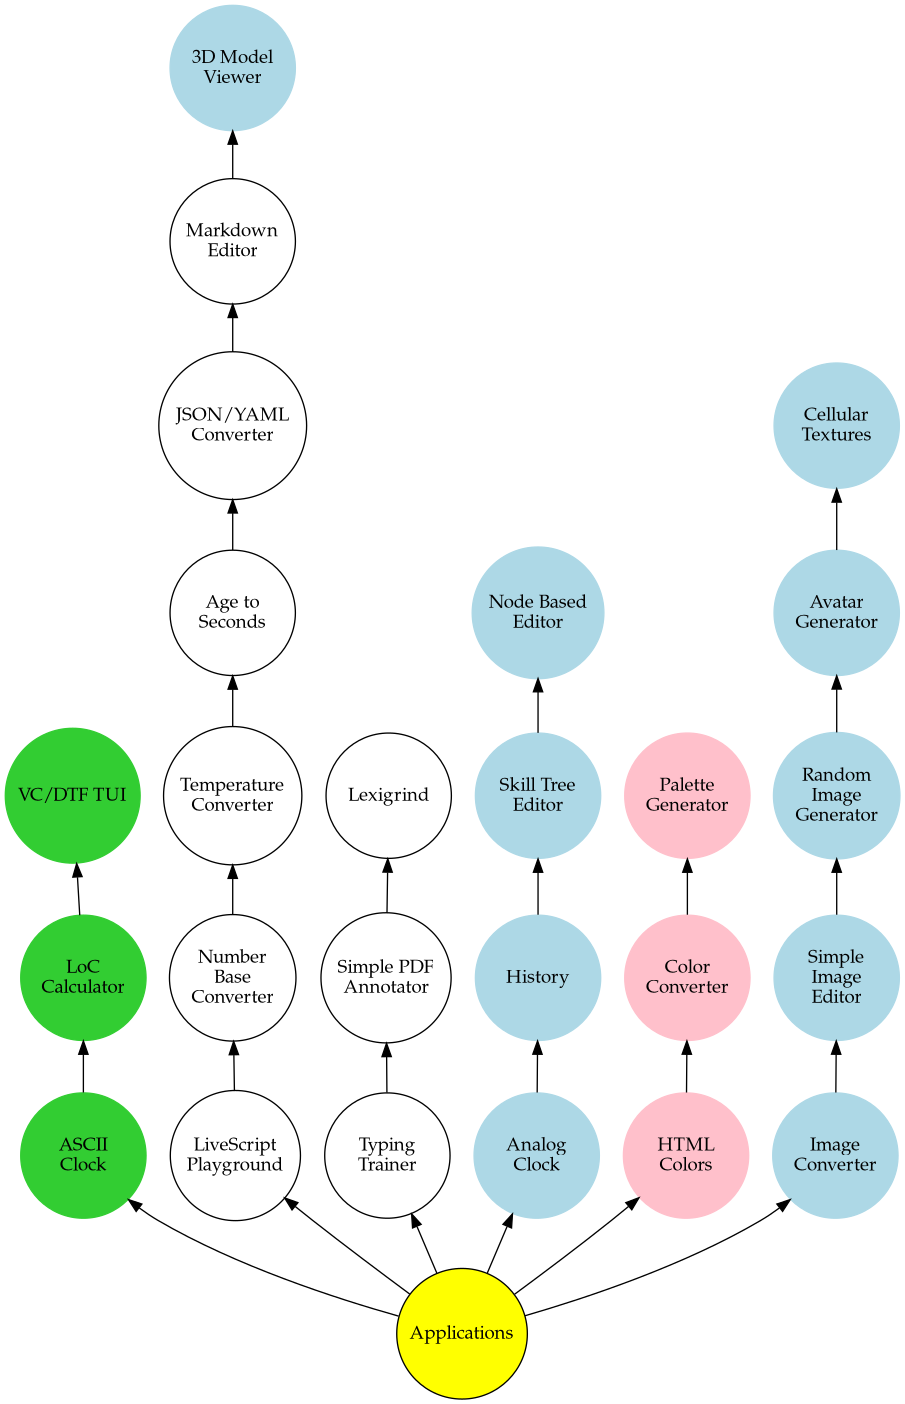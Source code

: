 @startdot Applications
digraph A {
    rankdir="BT"
    node [shape=circle
          height=1.3 
          fontname="Palatino Linotype"]

    start [label="Applications" 
           style=filled 
           fillcolor="yellow"]

    subgraph ConsoleApplications {
      node [style=filled color=LimeGreen]

      c1 [label="ASCII\nClock"]
      c2 [label="LoC\nCalculator"]
      c3 [label="VC/DTF TUI"]
      start -> c1 -> c2 -> c3
    }

    subgraph SimpleApplications {
      a1 [label="LiveScript\nPlayground"]
      a2 [label="Number\nBase\nConverter"]
      a3 [label="Temperature\nConverter"]
      a4 [label="Age to\nSeconds"]
      a5 [label="JSON/YAML\nConverter"]
      a6 [label="Markdown\nEditor"]

      start -> a1 -> a2 -> a3 -> a4 -> a5 -> a6
    }

    subgraph StandaloneApplications {
      s1 [label="Typing\nTrainer"]
      s2 [label="Simple PDF\nAnnotator"]
      s3 [label="Lexigrind"]

      start -> s1 -> s2 -> s3
    }

    subgraph "3DApplications" {
      node [style=filled color=LightBlue]

      m1 [label="3D Model\nViewer"]

      a6 -> m1
    }

    subgraph "2DApplications" {
      node [style=filled color=LightBlue]

      d1 [label="Analog\nClock"]
      d2 [label="History"]
      d3 [label="Skill Tree\nEditor"]
      d4 [label="Node Based\nEditor"]

      start -> d1 -> d2 -> d3 -> d4
    }

    subgraph ColorApplications {
      node [style=filled color=Pink]

      l1 [label="HTML\nColors"]
      l2 [label="Color\nConverter"]
      l3 [label="Palette\nGenerator"]

      start -> l1 -> l2 -> l3
    }

    subgraph ImageApplications {
      node [style=filled color=LightBlue]

      i1 [label="Image\nConverter"]
      i2 [label="Simple\nImage\nEditor"]
      i3 [label="Random\nImage\nGenerator"]
      i4 [label="Avatar\nGenerator"]
      i5 [label="Cellular\nTextures"]

      start -> i1 -> i2 -> i3 -> i4 -> i5
    }
}

@enddot

